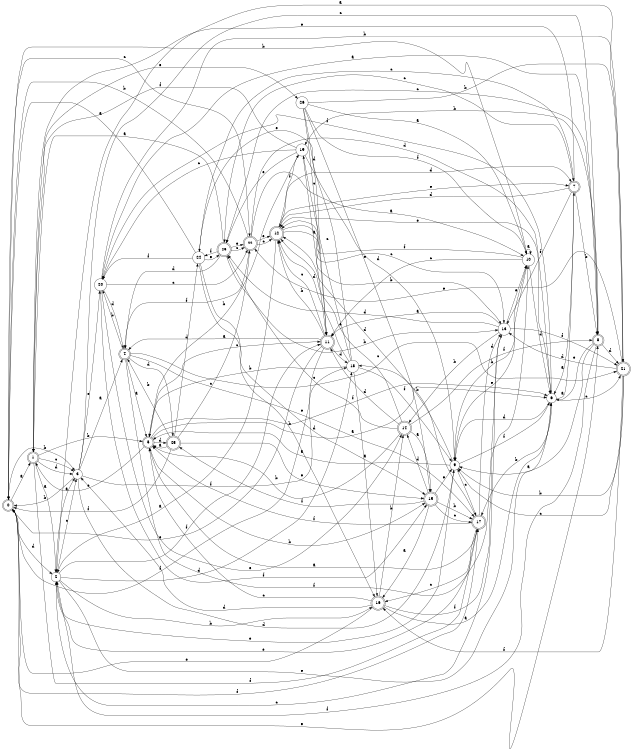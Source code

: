 digraph n22_8 {
__start0 [label="" shape="none"];

rankdir=LR;
size="8,5";

s0 [style="rounded,filled", color="black", fillcolor="white" shape="doublecircle", label="0"];
s1 [style="rounded,filled", color="black", fillcolor="white" shape="doublecircle", label="1"];
s2 [style="filled", color="black", fillcolor="white" shape="circle", label="2"];
s3 [style="filled", color="black", fillcolor="white" shape="circle", label="3"];
s4 [style="rounded,filled", color="black", fillcolor="white" shape="doublecircle", label="4"];
s5 [style="rounded,filled", color="black", fillcolor="white" shape="doublecircle", label="5"];
s6 [style="filled", color="black", fillcolor="white" shape="circle", label="6"];
s7 [style="rounded,filled", color="black", fillcolor="white" shape="doublecircle", label="7"];
s8 [style="rounded,filled", color="black", fillcolor="white" shape="doublecircle", label="8"];
s9 [style="filled", color="black", fillcolor="white" shape="circle", label="9"];
s10 [style="filled", color="black", fillcolor="white" shape="circle", label="10"];
s11 [style="rounded,filled", color="black", fillcolor="white" shape="doublecircle", label="11"];
s12 [style="rounded,filled", color="black", fillcolor="white" shape="doublecircle", label="12"];
s13 [style="filled", color="black", fillcolor="white" shape="circle", label="13"];
s14 [style="rounded,filled", color="black", fillcolor="white" shape="doublecircle", label="14"];
s15 [style="rounded,filled", color="black", fillcolor="white" shape="doublecircle", label="15"];
s16 [style="rounded,filled", color="black", fillcolor="white" shape="doublecircle", label="16"];
s17 [style="rounded,filled", color="black", fillcolor="white" shape="doublecircle", label="17"];
s18 [style="filled", color="black", fillcolor="white" shape="circle", label="18"];
s19 [style="filled", color="black", fillcolor="white" shape="circle", label="19"];
s20 [style="filled", color="black", fillcolor="white" shape="circle", label="20"];
s21 [style="rounded,filled", color="black", fillcolor="white" shape="doublecircle", label="21"];
s22 [style="rounded,filled", color="black", fillcolor="white" shape="doublecircle", label="22"];
s23 [style="rounded,filled", color="black", fillcolor="white" shape="doublecircle", label="23"];
s24 [style="filled", color="black", fillcolor="white" shape="circle", label="24"];
s25 [style="rounded,filled", color="black", fillcolor="white" shape="doublecircle", label="25"];
s26 [style="filled", color="black", fillcolor="white" shape="circle", label="26"];
s0 -> s1 [label="a"];
s0 -> s3 [label="b"];
s0 -> s22 [label="c"];
s0 -> s2 [label="d"];
s0 -> s8 [label="e"];
s0 -> s17 [label="f"];
s1 -> s2 [label="a"];
s1 -> s5 [label="b"];
s1 -> s3 [label="c"];
s1 -> s3 [label="d"];
s1 -> s26 [label="e"];
s1 -> s17 [label="f"];
s2 -> s3 [label="a"];
s2 -> s16 [label="b"];
s2 -> s3 [label="c"];
s2 -> s18 [label="d"];
s2 -> s6 [label="e"];
s2 -> s11 [label="f"];
s3 -> s4 [label="a"];
s3 -> s0 [label="b"];
s3 -> s8 [label="c"];
s3 -> s9 [label="d"];
s3 -> s20 [label="e"];
s3 -> s18 [label="f"];
s4 -> s5 [label="a"];
s4 -> s20 [label="b"];
s4 -> s21 [label="c"];
s4 -> s25 [label="d"];
s4 -> s17 [label="e"];
s4 -> s13 [label="f"];
s5 -> s6 [label="a"];
s5 -> s15 [label="b"];
s5 -> s11 [label="c"];
s5 -> s25 [label="d"];
s5 -> s1 [label="e"];
s5 -> s6 [label="f"];
s6 -> s7 [label="a"];
s6 -> s17 [label="b"];
s6 -> s21 [label="c"];
s6 -> s9 [label="d"];
s6 -> s12 [label="e"];
s6 -> s20 [label="f"];
s7 -> s6 [label="a"];
s7 -> s8 [label="b"];
s7 -> s23 [label="c"];
s7 -> s12 [label="d"];
s7 -> s1 [label="e"];
s7 -> s13 [label="f"];
s8 -> s9 [label="a"];
s8 -> s19 [label="b"];
s8 -> s23 [label="c"];
s8 -> s21 [label="d"];
s8 -> s6 [label="e"];
s8 -> s2 [label="f"];
s9 -> s5 [label="a"];
s9 -> s10 [label="b"];
s9 -> s17 [label="c"];
s9 -> s12 [label="d"];
s9 -> s2 [label="e"];
s9 -> s6 [label="f"];
s10 -> s10 [label="a"];
s10 -> s0 [label="b"];
s10 -> s11 [label="c"];
s10 -> s6 [label="d"];
s10 -> s9 [label="e"];
s10 -> s12 [label="f"];
s11 -> s4 [label="a"];
s11 -> s12 [label="b"];
s11 -> s12 [label="c"];
s11 -> s18 [label="d"];
s11 -> s0 [label="e"];
s11 -> s0 [label="f"];
s12 -> s2 [label="a"];
s12 -> s13 [label="b"];
s12 -> s13 [label="c"];
s12 -> s7 [label="d"];
s12 -> s7 [label="e"];
s12 -> s19 [label="f"];
s13 -> s11 [label="a"];
s13 -> s14 [label="b"];
s13 -> s2 [label="c"];
s13 -> s23 [label="d"];
s13 -> s10 [label="e"];
s13 -> s21 [label="f"];
s14 -> s15 [label="a"];
s14 -> s5 [label="b"];
s14 -> s23 [label="c"];
s14 -> s11 [label="d"];
s14 -> s12 [label="e"];
s14 -> s8 [label="f"];
s15 -> s16 [label="a"];
s15 -> s17 [label="b"];
s15 -> s17 [label="c"];
s15 -> s14 [label="d"];
s15 -> s9 [label="e"];
s15 -> s25 [label="f"];
s16 -> s6 [label="a"];
s16 -> s14 [label="b"];
s16 -> s5 [label="c"];
s16 -> s3 [label="d"];
s16 -> s0 [label="e"];
s16 -> s10 [label="f"];
s17 -> s5 [label="a"];
s17 -> s18 [label="b"];
s17 -> s16 [label="c"];
s17 -> s13 [label="d"];
s17 -> s2 [label="e"];
s17 -> s5 [label="f"];
s18 -> s16 [label="a"];
s18 -> s5 [label="b"];
s18 -> s19 [label="c"];
s18 -> s12 [label="d"];
s18 -> s24 [label="e"];
s18 -> s9 [label="f"];
s19 -> s11 [label="a"];
s19 -> s5 [label="b"];
s19 -> s20 [label="c"];
s19 -> s9 [label="d"];
s19 -> s23 [label="e"];
s19 -> s1 [label="f"];
s20 -> s8 [label="a"];
s20 -> s21 [label="b"];
s20 -> s22 [label="c"];
s20 -> s4 [label="d"];
s20 -> s14 [label="e"];
s20 -> s15 [label="f"];
s21 -> s2 [label="a"];
s21 -> s9 [label="b"];
s21 -> s9 [label="c"];
s21 -> s13 [label="d"];
s21 -> s22 [label="e"];
s21 -> s16 [label="f"];
s22 -> s10 [label="a"];
s22 -> s0 [label="b"];
s22 -> s12 [label="c"];
s22 -> s6 [label="d"];
s22 -> s12 [label="e"];
s22 -> s4 [label="f"];
s23 -> s1 [label="a"];
s23 -> s13 [label="b"];
s23 -> s22 [label="c"];
s23 -> s4 [label="d"];
s23 -> s22 [label="e"];
s23 -> s24 [label="f"];
s24 -> s0 [label="a"];
s24 -> s16 [label="b"];
s24 -> s7 [label="c"];
s24 -> s15 [label="d"];
s24 -> s23 [label="e"];
s24 -> s20 [label="f"];
s25 -> s5 [label="a"];
s25 -> s4 [label="b"];
s25 -> s22 [label="c"];
s25 -> s24 [label="d"];
s25 -> s15 [label="e"];
s25 -> s0 [label="f"];
s26 -> s10 [label="a"];
s26 -> s21 [label="b"];
s26 -> s11 [label="c"];
s26 -> s11 [label="d"];
s26 -> s15 [label="e"];
s26 -> s10 [label="f"];

}